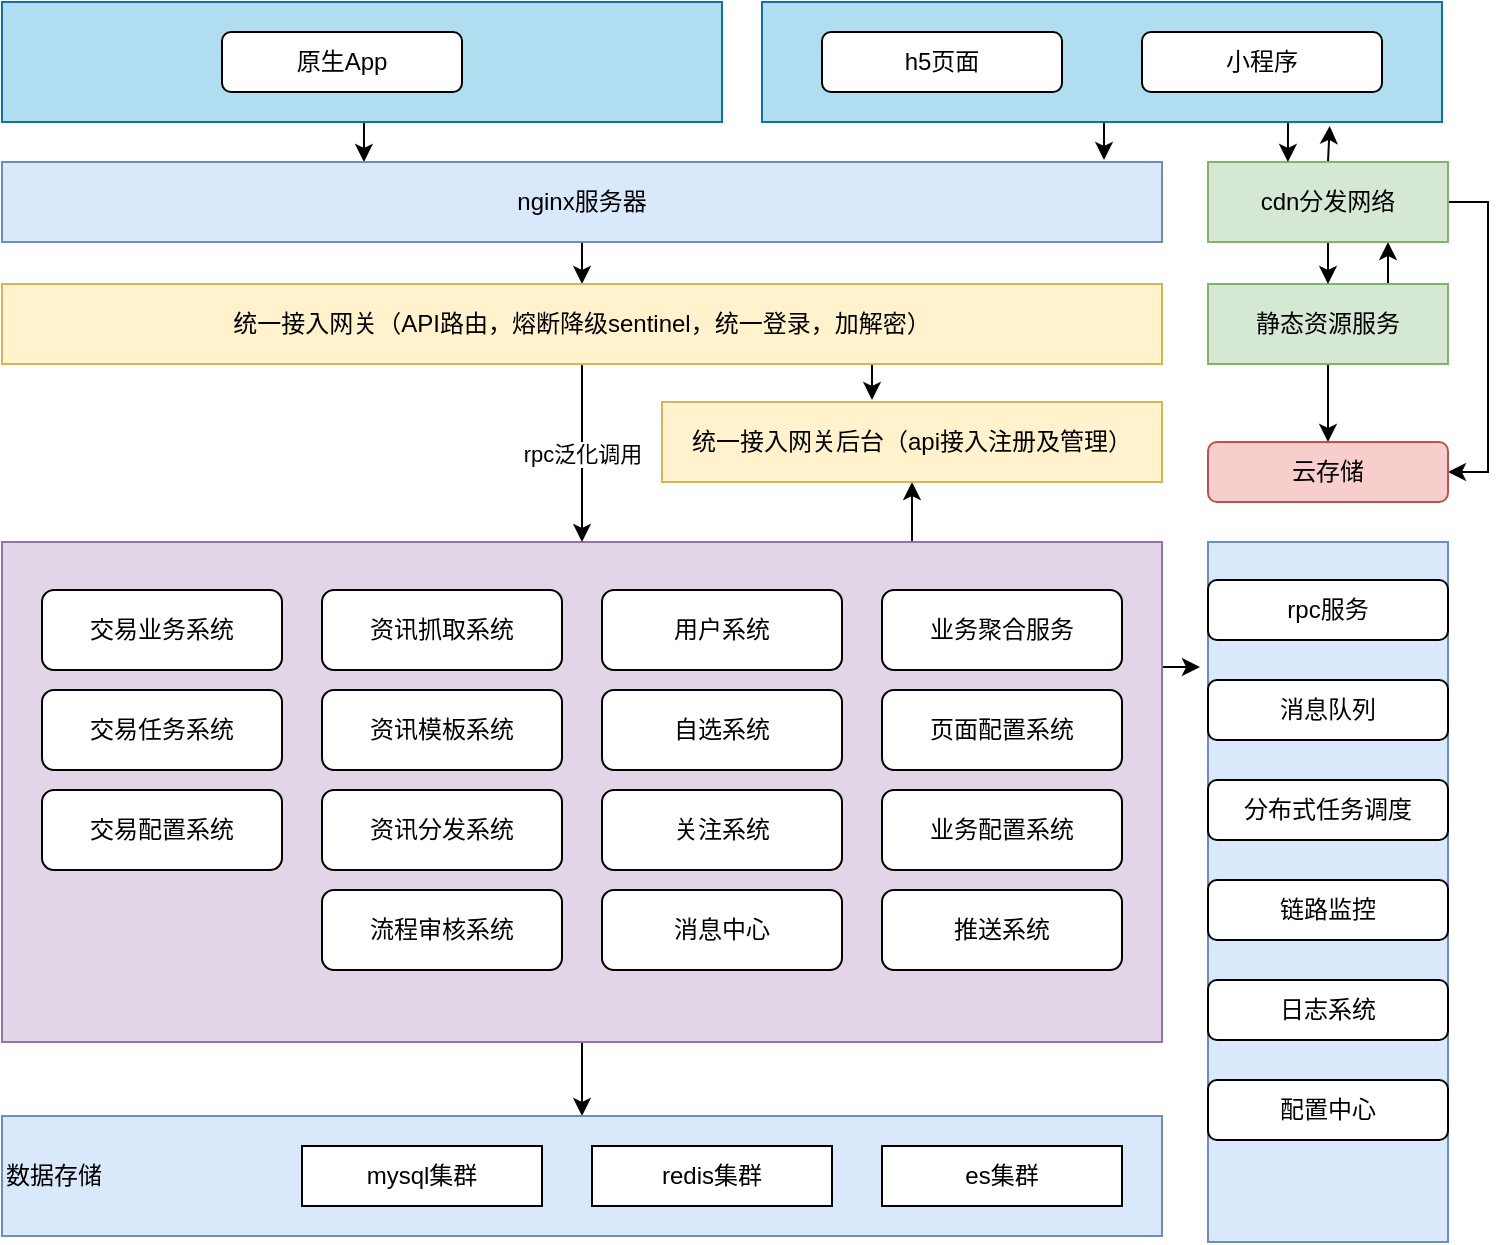 <mxfile version="14.6.13" type="github">
  <diagram id="3lhguGQAlMddKLs95MFt" name="Page-1">
    <mxGraphModel dx="1422" dy="762" grid="0" gridSize="10" guides="1" tooltips="1" connect="1" arrows="1" fold="1" page="0" pageScale="1" pageWidth="827" pageHeight="1169" math="0" shadow="0">
      <root>
        <mxCell id="0" />
        <mxCell id="1" parent="0" />
        <mxCell id="CYO2_2fLI4KjkD6trNG--87" style="edgeStyle=orthogonalEdgeStyle;rounded=0;orthogonalLoop=1;jettySize=auto;html=1;exitX=0.5;exitY=1;exitDx=0;exitDy=0;entryX=0.312;entryY=0;entryDx=0;entryDy=0;entryPerimeter=0;" parent="1" source="CYO2_2fLI4KjkD6trNG--2" target="CYO2_2fLI4KjkD6trNG--37" edge="1">
          <mxGeometry relative="1" as="geometry" />
        </mxCell>
        <mxCell id="CYO2_2fLI4KjkD6trNG--2" value="" style="rounded=0;whiteSpace=wrap;html=1;fillColor=#b1ddf0;strokeColor=#10739e;" parent="1" vertex="1">
          <mxGeometry x="40" y="40" width="360" height="60" as="geometry" />
        </mxCell>
        <mxCell id="CYO2_2fLI4KjkD6trNG--3" value="原生App" style="rounded=1;whiteSpace=wrap;html=1;" parent="1" vertex="1">
          <mxGeometry x="150" y="55" width="120" height="30" as="geometry" />
        </mxCell>
        <mxCell id="CYO2_2fLI4KjkD6trNG--74" style="edgeStyle=orthogonalEdgeStyle;rounded=0;orthogonalLoop=1;jettySize=auto;html=1;exitX=0.5;exitY=1;exitDx=0;exitDy=0;entryX=0.5;entryY=0;entryDx=0;entryDy=0;" parent="1" source="CYO2_2fLI4KjkD6trNG--5" target="CYO2_2fLI4KjkD6trNG--24" edge="1">
          <mxGeometry relative="1" as="geometry" />
        </mxCell>
        <mxCell id="CYO2_2fLI4KjkD6trNG--113" style="edgeStyle=orthogonalEdgeStyle;rounded=0;orthogonalLoop=1;jettySize=auto;html=1;exitX=0.75;exitY=0;exitDx=0;exitDy=0;entryX=0.5;entryY=1;entryDx=0;entryDy=0;" parent="1" source="CYO2_2fLI4KjkD6trNG--5" target="CYO2_2fLI4KjkD6trNG--110" edge="1">
          <mxGeometry relative="1" as="geometry" />
        </mxCell>
        <mxCell id="CYO2_2fLI4KjkD6trNG--129" style="edgeStyle=orthogonalEdgeStyle;rounded=0;orthogonalLoop=1;jettySize=auto;html=1;exitX=1;exitY=0.25;exitDx=0;exitDy=0;entryX=-0.033;entryY=0.18;entryDx=0;entryDy=0;entryPerimeter=0;" parent="1" source="CYO2_2fLI4KjkD6trNG--5" target="CYO2_2fLI4KjkD6trNG--39" edge="1">
          <mxGeometry relative="1" as="geometry" />
        </mxCell>
        <mxCell id="CYO2_2fLI4KjkD6trNG--5" value="" style="rounded=0;whiteSpace=wrap;html=1;fillColor=#e1d5e7;strokeColor=#9673a6;" parent="1" vertex="1">
          <mxGeometry x="40" y="310" width="580" height="250" as="geometry" />
        </mxCell>
        <mxCell id="CYO2_2fLI4KjkD6trNG--24" value="数据存储" style="rounded=0;whiteSpace=wrap;html=1;align=left;fillColor=#dae8fc;strokeColor=#6c8ebf;" parent="1" vertex="1">
          <mxGeometry x="40" y="597" width="580" height="60" as="geometry" />
        </mxCell>
        <mxCell id="CYO2_2fLI4KjkD6trNG--25" value="mysql集群" style="rounded=0;whiteSpace=wrap;html=1;" parent="1" vertex="1">
          <mxGeometry x="190" y="612" width="120" height="30" as="geometry" />
        </mxCell>
        <mxCell id="CYO2_2fLI4KjkD6trNG--26" value="redis集群" style="rounded=0;whiteSpace=wrap;html=1;" parent="1" vertex="1">
          <mxGeometry x="335" y="612" width="120" height="30" as="geometry" />
        </mxCell>
        <mxCell id="CYO2_2fLI4KjkD6trNG--27" value="es集群" style="rounded=0;whiteSpace=wrap;html=1;" parent="1" vertex="1">
          <mxGeometry x="480" y="612" width="120" height="30" as="geometry" />
        </mxCell>
        <mxCell id="CYO2_2fLI4KjkD6trNG--94" style="edgeStyle=orthogonalEdgeStyle;rounded=0;orthogonalLoop=1;jettySize=auto;html=1;exitX=0.75;exitY=0;exitDx=0;exitDy=0;entryX=0.75;entryY=1;entryDx=0;entryDy=0;" parent="1" source="CYO2_2fLI4KjkD6trNG--29" target="CYO2_2fLI4KjkD6trNG--36" edge="1">
          <mxGeometry relative="1" as="geometry" />
        </mxCell>
        <mxCell id="CYO2_2fLI4KjkD6trNG--131" style="edgeStyle=orthogonalEdgeStyle;rounded=0;orthogonalLoop=1;jettySize=auto;html=1;exitX=0.5;exitY=1;exitDx=0;exitDy=0;entryX=0.5;entryY=0;entryDx=0;entryDy=0;" parent="1" source="CYO2_2fLI4KjkD6trNG--29" target="CYO2_2fLI4KjkD6trNG--107" edge="1">
          <mxGeometry relative="1" as="geometry" />
        </mxCell>
        <mxCell id="CYO2_2fLI4KjkD6trNG--29" value="静态资源服务" style="rounded=0;whiteSpace=wrap;html=1;fillColor=#d5e8d4;strokeColor=#82b366;" parent="1" vertex="1">
          <mxGeometry x="643" y="181" width="120" height="40" as="geometry" />
        </mxCell>
        <mxCell id="CYO2_2fLI4KjkD6trNG--91" style="edgeStyle=orthogonalEdgeStyle;rounded=0;orthogonalLoop=1;jettySize=auto;html=1;exitX=0.5;exitY=1;exitDx=0;exitDy=0;entryX=0.5;entryY=0;entryDx=0;entryDy=0;" parent="1" source="CYO2_2fLI4KjkD6trNG--36" target="CYO2_2fLI4KjkD6trNG--29" edge="1">
          <mxGeometry relative="1" as="geometry" />
        </mxCell>
        <mxCell id="CYO2_2fLI4KjkD6trNG--92" style="edgeStyle=orthogonalEdgeStyle;rounded=0;orthogonalLoop=1;jettySize=auto;html=1;exitX=0.5;exitY=0;exitDx=0;exitDy=0;entryX=0.826;entryY=1.033;entryDx=0;entryDy=0;entryPerimeter=0;" parent="1" source="CYO2_2fLI4KjkD6trNG--36" edge="1">
          <mxGeometry relative="1" as="geometry">
            <mxPoint x="703.84" y="101.98" as="targetPoint" />
          </mxGeometry>
        </mxCell>
        <mxCell id="CYO2_2fLI4KjkD6trNG--130" style="edgeStyle=orthogonalEdgeStyle;rounded=0;orthogonalLoop=1;jettySize=auto;html=1;exitX=1;exitY=0.5;exitDx=0;exitDy=0;entryX=1;entryY=0.5;entryDx=0;entryDy=0;" parent="1" source="CYO2_2fLI4KjkD6trNG--36" target="CYO2_2fLI4KjkD6trNG--107" edge="1">
          <mxGeometry relative="1" as="geometry" />
        </mxCell>
        <mxCell id="CYO2_2fLI4KjkD6trNG--36" value="cdn分发网络" style="rounded=0;whiteSpace=wrap;html=1;fillColor=#d5e8d4;strokeColor=#82b366;" parent="1" vertex="1">
          <mxGeometry x="643" y="120" width="120" height="40" as="geometry" />
        </mxCell>
        <mxCell id="CYO2_2fLI4KjkD6trNG--81" style="edgeStyle=orthogonalEdgeStyle;rounded=0;orthogonalLoop=1;jettySize=auto;html=1;exitX=0.5;exitY=1;exitDx=0;exitDy=0;entryX=0.5;entryY=0;entryDx=0;entryDy=0;" parent="1" source="CYO2_2fLI4KjkD6trNG--37" target="CYO2_2fLI4KjkD6trNG--38" edge="1">
          <mxGeometry relative="1" as="geometry" />
        </mxCell>
        <mxCell id="CYO2_2fLI4KjkD6trNG--37" value="nginx服务器" style="rounded=0;whiteSpace=wrap;html=1;fillColor=#dae8fc;strokeColor=#6c8ebf;" parent="1" vertex="1">
          <mxGeometry x="40" y="120" width="580" height="40" as="geometry" />
        </mxCell>
        <mxCell id="CYO2_2fLI4KjkD6trNG--82" value="rpc泛化调用" style="edgeStyle=orthogonalEdgeStyle;rounded=0;orthogonalLoop=1;jettySize=auto;html=1;exitX=0.5;exitY=1;exitDx=0;exitDy=0;entryX=0.5;entryY=0;entryDx=0;entryDy=0;" parent="1" source="CYO2_2fLI4KjkD6trNG--38" target="CYO2_2fLI4KjkD6trNG--5" edge="1">
          <mxGeometry relative="1" as="geometry">
            <mxPoint x="330" y="260" as="targetPoint" />
          </mxGeometry>
        </mxCell>
        <mxCell id="CYO2_2fLI4KjkD6trNG--115" style="edgeStyle=orthogonalEdgeStyle;rounded=0;orthogonalLoop=1;jettySize=auto;html=1;exitX=0.75;exitY=1;exitDx=0;exitDy=0;entryX=0.42;entryY=-0.025;entryDx=0;entryDy=0;entryPerimeter=0;" parent="1" source="CYO2_2fLI4KjkD6trNG--38" target="CYO2_2fLI4KjkD6trNG--110" edge="1">
          <mxGeometry relative="1" as="geometry" />
        </mxCell>
        <mxCell id="CYO2_2fLI4KjkD6trNG--38" value="统一接入网关（API路由，熔断降级sentinel，统一登录，加解密）" style="rounded=0;whiteSpace=wrap;html=1;fillColor=#fff2cc;strokeColor=#d6b656;" parent="1" vertex="1">
          <mxGeometry x="40" y="181" width="580" height="40" as="geometry" />
        </mxCell>
        <mxCell id="CYO2_2fLI4KjkD6trNG--39" value="" style="rounded=0;whiteSpace=wrap;html=1;fillColor=#dae8fc;strokeColor=#6c8ebf;" parent="1" vertex="1">
          <mxGeometry x="643" y="310" width="120" height="350" as="geometry" />
        </mxCell>
        <mxCell id="CYO2_2fLI4KjkD6trNG--42" value="rpc服务" style="rounded=1;whiteSpace=wrap;html=1;" parent="1" vertex="1">
          <mxGeometry x="643" y="329" width="120" height="30" as="geometry" />
        </mxCell>
        <mxCell id="CYO2_2fLI4KjkD6trNG--44" value="消息队列" style="rounded=1;whiteSpace=wrap;html=1;" parent="1" vertex="1">
          <mxGeometry x="643" y="379" width="120" height="30" as="geometry" />
        </mxCell>
        <mxCell id="CYO2_2fLI4KjkD6trNG--45" value="分布式任务调度" style="rounded=1;whiteSpace=wrap;html=1;" parent="1" vertex="1">
          <mxGeometry x="643" y="429" width="120" height="30" as="geometry" />
        </mxCell>
        <mxCell id="CYO2_2fLI4KjkD6trNG--46" value="链路监控" style="rounded=1;whiteSpace=wrap;html=1;" parent="1" vertex="1">
          <mxGeometry x="643" y="479" width="120" height="30" as="geometry" />
        </mxCell>
        <mxCell id="CYO2_2fLI4KjkD6trNG--48" value="日志系统" style="rounded=1;whiteSpace=wrap;html=1;" parent="1" vertex="1">
          <mxGeometry x="643" y="529" width="120" height="30" as="geometry" />
        </mxCell>
        <mxCell id="CYO2_2fLI4KjkD6trNG--49" value="配置中心" style="rounded=1;whiteSpace=wrap;html=1;" parent="1" vertex="1">
          <mxGeometry x="643" y="579" width="120" height="30" as="geometry" />
        </mxCell>
        <mxCell id="CYO2_2fLI4KjkD6trNG--88" style="edgeStyle=orthogonalEdgeStyle;rounded=0;orthogonalLoop=1;jettySize=auto;html=1;exitX=0.5;exitY=1;exitDx=0;exitDy=0;entryX=0.95;entryY=-0.025;entryDx=0;entryDy=0;entryPerimeter=0;" parent="1" source="CYO2_2fLI4KjkD6trNG--84" target="CYO2_2fLI4KjkD6trNG--37" edge="1">
          <mxGeometry relative="1" as="geometry" />
        </mxCell>
        <mxCell id="CYO2_2fLI4KjkD6trNG--90" style="edgeStyle=orthogonalEdgeStyle;rounded=0;orthogonalLoop=1;jettySize=auto;html=1;exitX=0.75;exitY=1;exitDx=0;exitDy=0;entryX=0.333;entryY=0;entryDx=0;entryDy=0;entryPerimeter=0;" parent="1" target="CYO2_2fLI4KjkD6trNG--36" edge="1">
          <mxGeometry relative="1" as="geometry">
            <mxPoint x="678" y="100" as="sourcePoint" />
          </mxGeometry>
        </mxCell>
        <mxCell id="CYO2_2fLI4KjkD6trNG--84" value="" style="rounded=0;whiteSpace=wrap;html=1;fillColor=#b1ddf0;strokeColor=#10739e;" parent="1" vertex="1">
          <mxGeometry x="420" y="40" width="340" height="60" as="geometry" />
        </mxCell>
        <mxCell id="CYO2_2fLI4KjkD6trNG--85" value="h5页面" style="rounded=1;whiteSpace=wrap;html=1;" parent="1" vertex="1">
          <mxGeometry x="450" y="55" width="120" height="30" as="geometry" />
        </mxCell>
        <mxCell id="CYO2_2fLI4KjkD6trNG--86" value="小程序" style="rounded=1;whiteSpace=wrap;html=1;" parent="1" vertex="1">
          <mxGeometry x="610" y="55" width="120" height="30" as="geometry" />
        </mxCell>
        <mxCell id="CYO2_2fLI4KjkD6trNG--51" value="交易业务系统" style="rounded=1;whiteSpace=wrap;html=1;" parent="1" vertex="1">
          <mxGeometry x="60" y="334" width="120" height="40" as="geometry" />
        </mxCell>
        <mxCell id="CYO2_2fLI4KjkD6trNG--55" value="交易任务系统" style="rounded=1;whiteSpace=wrap;html=1;" parent="1" vertex="1">
          <mxGeometry x="60" y="384" width="120" height="40" as="geometry" />
        </mxCell>
        <mxCell id="CYO2_2fLI4KjkD6trNG--56" value="交易配置系统" style="rounded=1;whiteSpace=wrap;html=1;" parent="1" vertex="1">
          <mxGeometry x="60" y="434" width="120" height="40" as="geometry" />
        </mxCell>
        <mxCell id="CYO2_2fLI4KjkD6trNG--57" value="资讯抓取系统" style="rounded=1;whiteSpace=wrap;html=1;" parent="1" vertex="1">
          <mxGeometry x="200" y="334" width="120" height="40" as="geometry" />
        </mxCell>
        <mxCell id="CYO2_2fLI4KjkD6trNG--60" value="资讯模板系统" style="rounded=1;whiteSpace=wrap;html=1;" parent="1" vertex="1">
          <mxGeometry x="200" y="384" width="120" height="40" as="geometry" />
        </mxCell>
        <mxCell id="CYO2_2fLI4KjkD6trNG--61" value="资讯分发系统" style="rounded=1;whiteSpace=wrap;html=1;" parent="1" vertex="1">
          <mxGeometry x="200" y="434" width="120" height="40" as="geometry" />
        </mxCell>
        <mxCell id="CYO2_2fLI4KjkD6trNG--62" value="流程审核系统" style="rounded=1;whiteSpace=wrap;html=1;" parent="1" vertex="1">
          <mxGeometry x="200" y="484" width="120" height="40" as="geometry" />
        </mxCell>
        <mxCell id="CYO2_2fLI4KjkD6trNG--58" value="用户系统" style="rounded=1;whiteSpace=wrap;html=1;" parent="1" vertex="1">
          <mxGeometry x="340" y="334" width="120" height="40" as="geometry" />
        </mxCell>
        <mxCell id="CYO2_2fLI4KjkD6trNG--63" value="自选系统" style="rounded=1;whiteSpace=wrap;html=1;" parent="1" vertex="1">
          <mxGeometry x="340" y="384" width="120" height="40" as="geometry" />
        </mxCell>
        <mxCell id="CYO2_2fLI4KjkD6trNG--64" value="关注系统" style="rounded=1;whiteSpace=wrap;html=1;" parent="1" vertex="1">
          <mxGeometry x="340" y="434" width="120" height="40" as="geometry" />
        </mxCell>
        <mxCell id="CYO2_2fLI4KjkD6trNG--65" value="消息中心" style="rounded=1;whiteSpace=wrap;html=1;" parent="1" vertex="1">
          <mxGeometry x="340" y="484" width="120" height="40" as="geometry" />
        </mxCell>
        <mxCell id="CYO2_2fLI4KjkD6trNG--59" value="页面配置系统" style="rounded=1;whiteSpace=wrap;html=1;" parent="1" vertex="1">
          <mxGeometry x="480" y="384" width="120" height="40" as="geometry" />
        </mxCell>
        <mxCell id="CYO2_2fLI4KjkD6trNG--70" value="业务配置系统" style="rounded=1;whiteSpace=wrap;html=1;" parent="1" vertex="1">
          <mxGeometry x="480" y="434" width="120" height="40" as="geometry" />
        </mxCell>
        <mxCell id="CYO2_2fLI4KjkD6trNG--71" value="推送系统" style="rounded=1;whiteSpace=wrap;html=1;" parent="1" vertex="1">
          <mxGeometry x="480" y="484" width="120" height="40" as="geometry" />
        </mxCell>
        <mxCell id="CYO2_2fLI4KjkD6trNG--107" value="云存储" style="rounded=1;whiteSpace=wrap;html=1;fillColor=#f8cecc;strokeColor=#b85450;" parent="1" vertex="1">
          <mxGeometry x="643" y="260" width="120" height="30" as="geometry" />
        </mxCell>
        <mxCell id="CYO2_2fLI4KjkD6trNG--110" value="统一接入网关后台（api接入注册及管理）" style="rounded=0;whiteSpace=wrap;html=1;fillColor=#fff2cc;strokeColor=#d6b656;" parent="1" vertex="1">
          <mxGeometry x="370" y="240" width="250" height="40" as="geometry" />
        </mxCell>
        <mxCell id="ENv6MO2x05NuHd_LTSQ5-1" value="业务聚合服务" style="rounded=1;whiteSpace=wrap;html=1;" vertex="1" parent="1">
          <mxGeometry x="480" y="334" width="120" height="40" as="geometry" />
        </mxCell>
      </root>
    </mxGraphModel>
  </diagram>
</mxfile>

